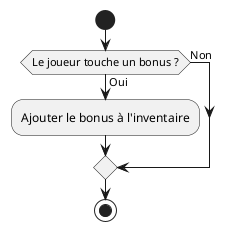 @startuml sub-bonus

start
if (Le joueur touche un bonus ?) then (Oui)
  :Ajouter le bonus à l'inventaire;
else (Non)
endif
stop

@enduml
